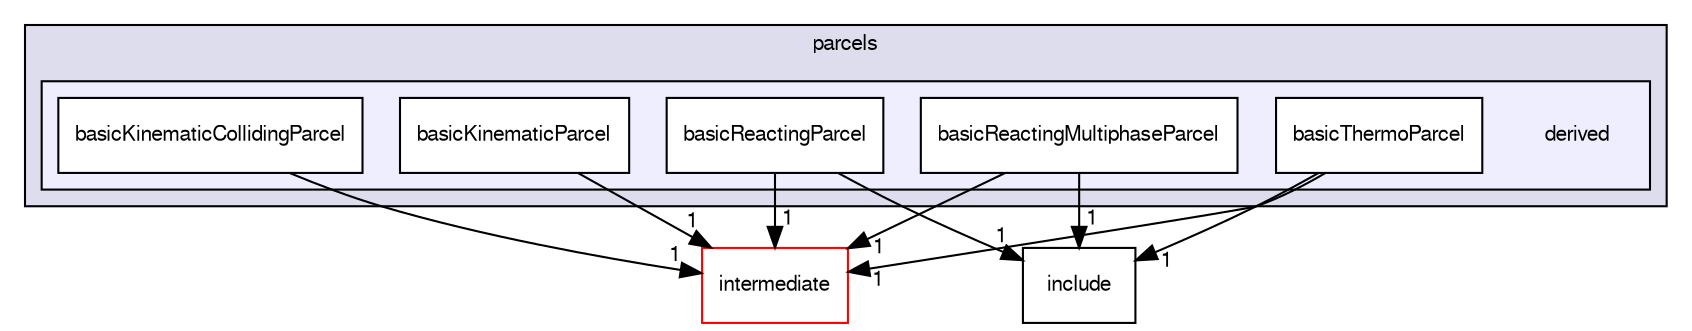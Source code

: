 digraph "src/lagrangian/turbulence/parcels/derived" {
  bgcolor=transparent;
  compound=true
  node [ fontsize="10", fontname="FreeSans"];
  edge [ labelfontsize="10", labelfontname="FreeSans"];
  subgraph clusterdir_f4470e492b052055a8f68ab9bbd08f78 {
    graph [ bgcolor="#ddddee", pencolor="black", label="parcels" fontname="FreeSans", fontsize="10", URL="dir_f4470e492b052055a8f68ab9bbd08f78.html"]
  subgraph clusterdir_2cf64de3012ec3719f94a92ff2c4c98e {
    graph [ bgcolor="#eeeeff", pencolor="black", label="" URL="dir_2cf64de3012ec3719f94a92ff2c4c98e.html"];
    dir_2cf64de3012ec3719f94a92ff2c4c98e [shape=plaintext label="derived"];
    dir_ddee8681083a0c8fdd7c11c58dcb3d5d [shape=box label="basicKinematicCollidingParcel" color="black" fillcolor="white" style="filled" URL="dir_ddee8681083a0c8fdd7c11c58dcb3d5d.html"];
    dir_ae74799e95516b2b5d598b7e21f0d770 [shape=box label="basicKinematicParcel" color="black" fillcolor="white" style="filled" URL="dir_ae74799e95516b2b5d598b7e21f0d770.html"];
    dir_686f0e1a895bfeb96b2c20ad983bcb6c [shape=box label="basicReactingMultiphaseParcel" color="black" fillcolor="white" style="filled" URL="dir_686f0e1a895bfeb96b2c20ad983bcb6c.html"];
    dir_ee3778d22165050254781dc7d137ccf3 [shape=box label="basicReactingParcel" color="black" fillcolor="white" style="filled" URL="dir_ee3778d22165050254781dc7d137ccf3.html"];
    dir_9a0eb136d7ca847a957d14e22189098d [shape=box label="basicThermoParcel" color="black" fillcolor="white" style="filled" URL="dir_9a0eb136d7ca847a957d14e22189098d.html"];
  }
  }
  dir_d3c32a493136c130c1f0d51f4f35c297 [shape=box label="intermediate" color="red" URL="dir_d3c32a493136c130c1f0d51f4f35c297.html"];
  dir_4c86786517f583c36f967b917cdc384c [shape=box label="include" URL="dir_4c86786517f583c36f967b917cdc384c.html"];
  dir_ddee8681083a0c8fdd7c11c58dcb3d5d->dir_d3c32a493136c130c1f0d51f4f35c297 [headlabel="1", labeldistance=1.5 headhref="dir_001294_001214.html"];
  dir_686f0e1a895bfeb96b2c20ad983bcb6c->dir_d3c32a493136c130c1f0d51f4f35c297 [headlabel="1", labeldistance=1.5 headhref="dir_001300_001214.html"];
  dir_686f0e1a895bfeb96b2c20ad983bcb6c->dir_4c86786517f583c36f967b917cdc384c [headlabel="1", labeldistance=1.5 headhref="dir_001300_001538.html"];
  dir_9a0eb136d7ca847a957d14e22189098d->dir_d3c32a493136c130c1f0d51f4f35c297 [headlabel="1", labeldistance=1.5 headhref="dir_001304_001214.html"];
  dir_9a0eb136d7ca847a957d14e22189098d->dir_4c86786517f583c36f967b917cdc384c [headlabel="1", labeldistance=1.5 headhref="dir_001304_001538.html"];
  dir_ee3778d22165050254781dc7d137ccf3->dir_d3c32a493136c130c1f0d51f4f35c297 [headlabel="1", labeldistance=1.5 headhref="dir_001302_001214.html"];
  dir_ee3778d22165050254781dc7d137ccf3->dir_4c86786517f583c36f967b917cdc384c [headlabel="1", labeldistance=1.5 headhref="dir_001302_001538.html"];
  dir_ae74799e95516b2b5d598b7e21f0d770->dir_d3c32a493136c130c1f0d51f4f35c297 [headlabel="1", labeldistance=1.5 headhref="dir_001298_001214.html"];
}
